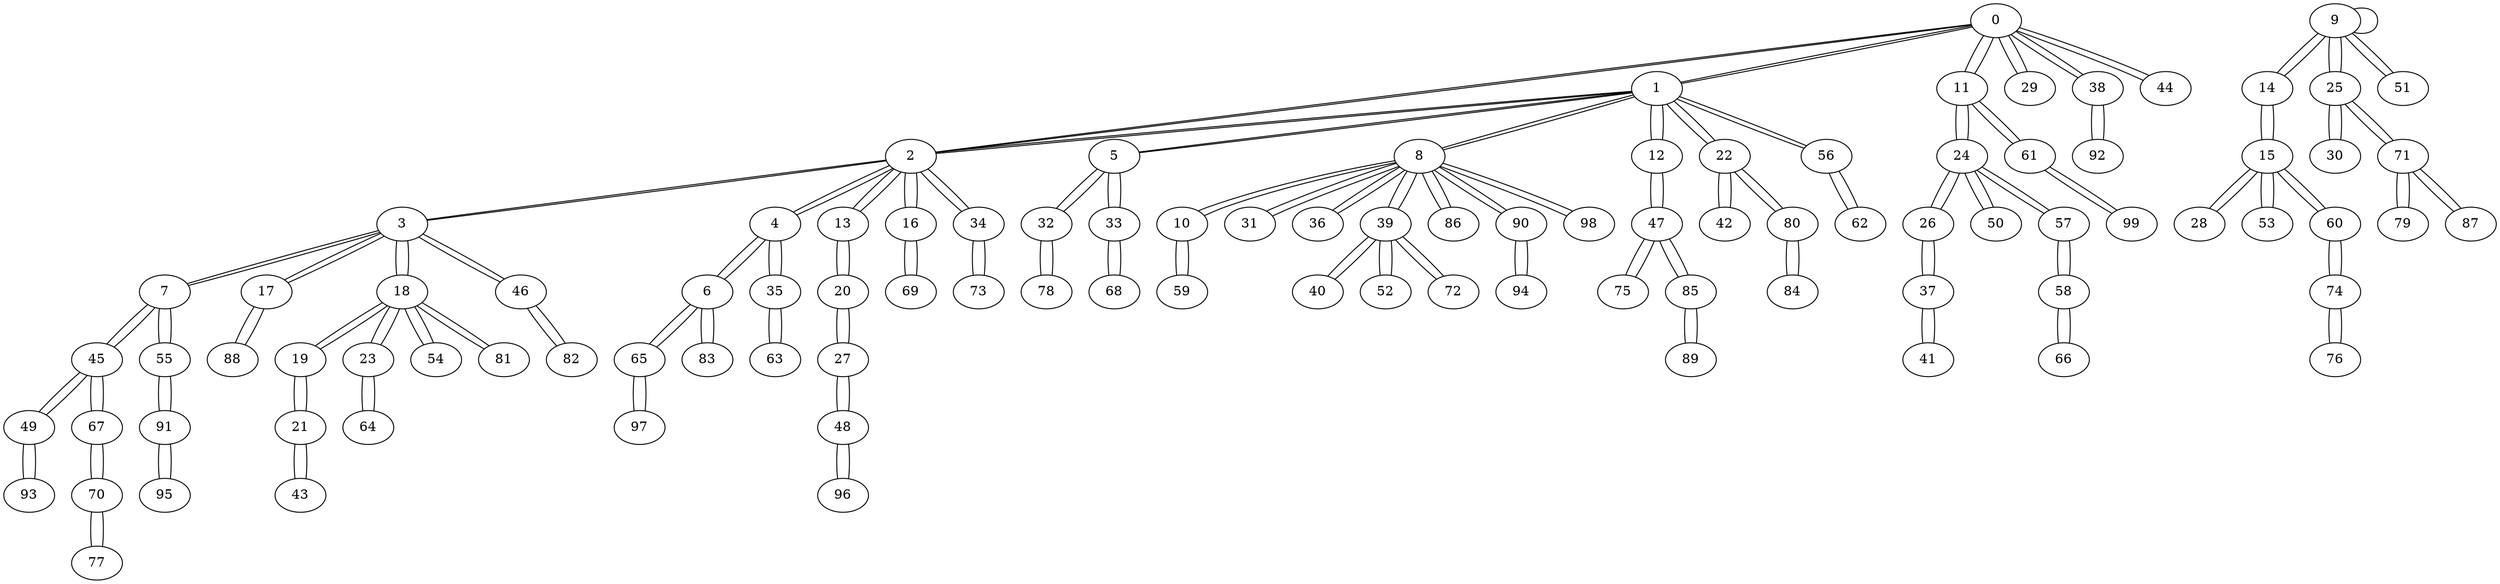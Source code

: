 // dorogovtsev
graph {
	0 [label=0]
	0 -- 1
	0 -- 2
	0 -- 11
	0 -- 29
	0 -- 38
	0 -- 44
	1 [label=1]
	1 -- 0
	1 -- 2
	1 -- 5
	1 -- 8
	1 -- 12
	1 -- 22
	1 -- 56
	2 [label=2]
	2 -- 1
	2 -- 0
	2 -- 3
	2 -- 4
	2 -- 13
	2 -- 16
	2 -- 34
	3 [label=3]
	3 -- 2
	3 -- 7
	3 -- 17
	3 -- 18
	3 -- 46
	4 [label=4]
	4 -- 2
	4 -- 6
	4 -- 35
	5 [label=5]
	5 -- 1
	5 -- 32
	5 -- 33
	6 [label=6]
	6 -- 4
	6 -- 65
	6 -- 83
	7 [label=7]
	7 -- 3
	7 -- 45
	7 -- 55
	8 [label=8]
	8 -- 1
	8 -- 10
	8 -- 31
	8 -- 36
	8 -- 39
	8 -- 86
	8 -- 90
	8 -- 98
	9 [label=9]
	9 -- 9
	9 -- 14
	9 -- 25
	9 -- 51
	10 [label=10]
	10 -- 8
	10 -- 59
	11 [label=11]
	11 -- 0
	11 -- 24
	11 -- 61
	12 [label=12]
	12 -- 1
	12 -- 47
	13 [label=13]
	13 -- 2
	13 -- 20
	14 [label=14]
	14 -- 9
	14 -- 15
	15 [label=15]
	15 -- 14
	15 -- 28
	15 -- 53
	15 -- 60
	16 [label=16]
	16 -- 2
	16 -- 69
	17 [label=17]
	17 -- 3
	17 -- 88
	18 [label=18]
	18 -- 3
	18 -- 19
	18 -- 23
	18 -- 54
	18 -- 81
	19 [label=19]
	19 -- 18
	19 -- 21
	20 [label=20]
	20 -- 13
	20 -- 27
	21 [label=21]
	21 -- 19
	21 -- 43
	22 [label=22]
	22 -- 1
	22 -- 42
	22 -- 80
	23 [label=23]
	23 -- 18
	23 -- 64
	24 [label=24]
	24 -- 11
	24 -- 26
	24 -- 50
	24 -- 57
	25 [label=25]
	25 -- 9
	25 -- 30
	25 -- 71
	26 [label=26]
	26 -- 24
	26 -- 37
	27 [label=27]
	27 -- 20
	27 -- 48
	28 [label=28]
	28 -- 15
	29 [label=29]
	29 -- 0
	30 [label=30]
	30 -- 25
	31 [label=31]
	31 -- 8
	32 [label=32]
	32 -- 5
	32 -- 78
	33 [label=33]
	33 -- 5
	33 -- 68
	34 [label=34]
	34 -- 2
	34 -- 73
	35 [label=35]
	35 -- 4
	35 -- 63
	36 [label=36]
	36 -- 8
	37 [label=37]
	37 -- 26
	37 -- 41
	38 [label=38]
	38 -- 0
	38 -- 92
	39 [label=39]
	39 -- 8
	39 -- 40
	39 -- 52
	39 -- 72
	40 [label=40]
	40 -- 39
	41 [label=41]
	41 -- 37
	42 [label=42]
	42 -- 22
	43 [label=43]
	43 -- 21
	44 [label=44]
	44 -- 0
	45 [label=45]
	45 -- 7
	45 -- 49
	45 -- 67
	46 [label=46]
	46 -- 3
	46 -- 82
	47 [label=47]
	47 -- 12
	47 -- 75
	47 -- 85
	48 [label=48]
	48 -- 27
	48 -- 96
	49 [label=49]
	49 -- 45
	49 -- 93
	50 [label=50]
	50 -- 24
	51 [label=51]
	51 -- 9
	52 [label=52]
	52 -- 39
	53 [label=53]
	53 -- 15
	54 [label=54]
	54 -- 18
	55 [label=55]
	55 -- 7
	55 -- 91
	56 [label=56]
	56 -- 1
	56 -- 62
	57 [label=57]
	57 -- 24
	57 -- 58
	58 [label=58]
	58 -- 57
	58 -- 66
	59 [label=59]
	59 -- 10
	60 [label=60]
	60 -- 15
	60 -- 74
	61 [label=61]
	61 -- 11
	61 -- 99
	62 [label=62]
	62 -- 56
	63 [label=63]
	63 -- 35
	64 [label=64]
	64 -- 23
	65 [label=65]
	65 -- 6
	65 -- 97
	66 [label=66]
	66 -- 58
	67 [label=67]
	67 -- 45
	67 -- 70
	68 [label=68]
	68 -- 33
	69 [label=69]
	69 -- 16
	70 [label=70]
	70 -- 67
	70 -- 77
	71 [label=71]
	71 -- 25
	71 -- 79
	71 -- 87
	72 [label=72]
	72 -- 39
	73 [label=73]
	73 -- 34
	74 [label=74]
	74 -- 60
	74 -- 76
	75 [label=75]
	75 -- 47
	76 [label=76]
	76 -- 74
	77 [label=77]
	77 -- 70
	78 [label=78]
	78 -- 32
	79 [label=79]
	79 -- 71
	80 [label=80]
	80 -- 22
	80 -- 84
	81 [label=81]
	81 -- 18
	82 [label=82]
	82 -- 46
	83 [label=83]
	83 -- 6
	84 [label=84]
	84 -- 80
	85 [label=85]
	85 -- 47
	85 -- 89
	86 [label=86]
	86 -- 8
	87 [label=87]
	87 -- 71
	88 [label=88]
	88 -- 17
	89 [label=89]
	89 -- 85
	90 [label=90]
	90 -- 8
	90 -- 94
	91 [label=91]
	91 -- 55
	91 -- 95
	92 [label=92]
	92 -- 38
	93 [label=93]
	93 -- 49
	94 [label=94]
	94 -- 90
	95 [label=95]
	95 -- 91
	96 [label=96]
	96 -- 48
	97 [label=97]
	97 -- 65
	98 [label=98]
	98 -- 8
	99 [label=99]
	99 -- 61
}

